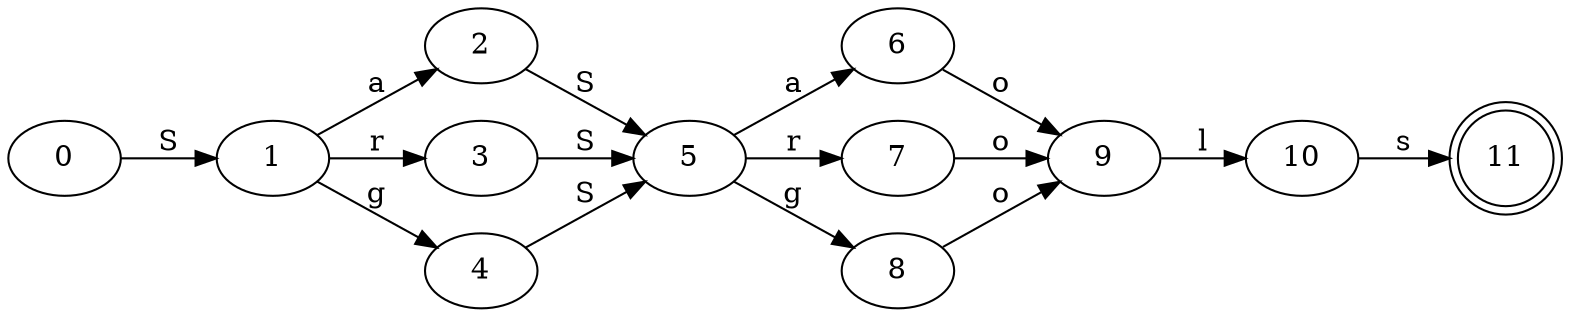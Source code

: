 digraph {
	rankdir=LR;

	11 [shape=doublecircle]

	0->1 [label= "S"];
	1->2 [label= "a"];
	1->3 [label= "r"];
	1->4 [label= "g"];
	2->5 [label= "S"];
	3->5 [label= "S"];
	4->5 [label= "S"];
	5->6 [label= "a"];
	5->7 [label= "r"];
	5->8 [label= "g"];
	6->9 [label= "o"];
	7->9 [label= "o"];
	8->9 [label= "o"];
	9->10 [label= "l"];
	10->11 [label= "s"];
}
